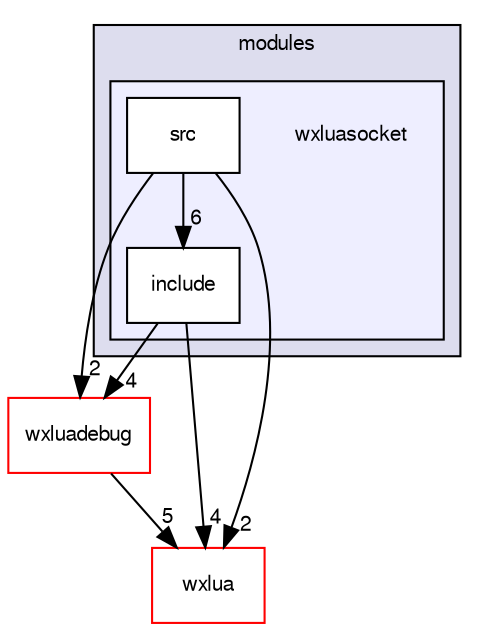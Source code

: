 digraph G {
  compound=true
  node [ fontsize="10", fontname="FreeSans"];
  edge [ labelfontsize="10", labelfontname="FreeSans"];
  subgraph clusterdir_15d5a205ad383328522db6a6be296af1 {
    graph [ bgcolor="#ddddee", pencolor="black", label="modules" fontname="FreeSans", fontsize="10", URL="dir_15d5a205ad383328522db6a6be296af1.html"]
  subgraph clusterdir_7cd3065828d87458b0d7ef005e985a57 {
    graph [ bgcolor="#eeeeff", pencolor="black", label="" URL="dir_7cd3065828d87458b0d7ef005e985a57.html"];
    dir_7cd3065828d87458b0d7ef005e985a57 [shape=plaintext label="wxluasocket"];
    dir_a857424e6167482505b0cee7befbe354 [shape=box label="include" color="black" fillcolor="white" style="filled" URL="dir_a857424e6167482505b0cee7befbe354.html"];
    dir_e80a08875ae858f8a65074908e0f0f1e [shape=box label="src" color="black" fillcolor="white" style="filled" URL="dir_e80a08875ae858f8a65074908e0f0f1e.html"];
  }
  }
  dir_cf470daeabd5035b695eccd689e0edbd [shape=box label="wxluadebug" fillcolor="white" style="filled" color="red" URL="dir_cf470daeabd5035b695eccd689e0edbd.html"];
  dir_b59b58daa92d206701e75411b2cef894 [shape=box label="wxlua" fillcolor="white" style="filled" color="red" URL="dir_b59b58daa92d206701e75411b2cef894.html"];
  dir_e80a08875ae858f8a65074908e0f0f1e->dir_a857424e6167482505b0cee7befbe354 [headlabel="6", labeldistance=1.5 headhref="dir_000007_000009.html"];
  dir_e80a08875ae858f8a65074908e0f0f1e->dir_cf470daeabd5035b695eccd689e0edbd [headlabel="2", labeldistance=1.5 headhref="dir_000007_000004.html"];
  dir_e80a08875ae858f8a65074908e0f0f1e->dir_b59b58daa92d206701e75411b2cef894 [headlabel="2", labeldistance=1.5 headhref="dir_000007_000001.html"];
  dir_a857424e6167482505b0cee7befbe354->dir_cf470daeabd5035b695eccd689e0edbd [headlabel="4", labeldistance=1.5 headhref="dir_000009_000004.html"];
  dir_a857424e6167482505b0cee7befbe354->dir_b59b58daa92d206701e75411b2cef894 [headlabel="4", labeldistance=1.5 headhref="dir_000009_000001.html"];
  dir_cf470daeabd5035b695eccd689e0edbd->dir_b59b58daa92d206701e75411b2cef894 [headlabel="5", labeldistance=1.5 headhref="dir_000004_000001.html"];
}

